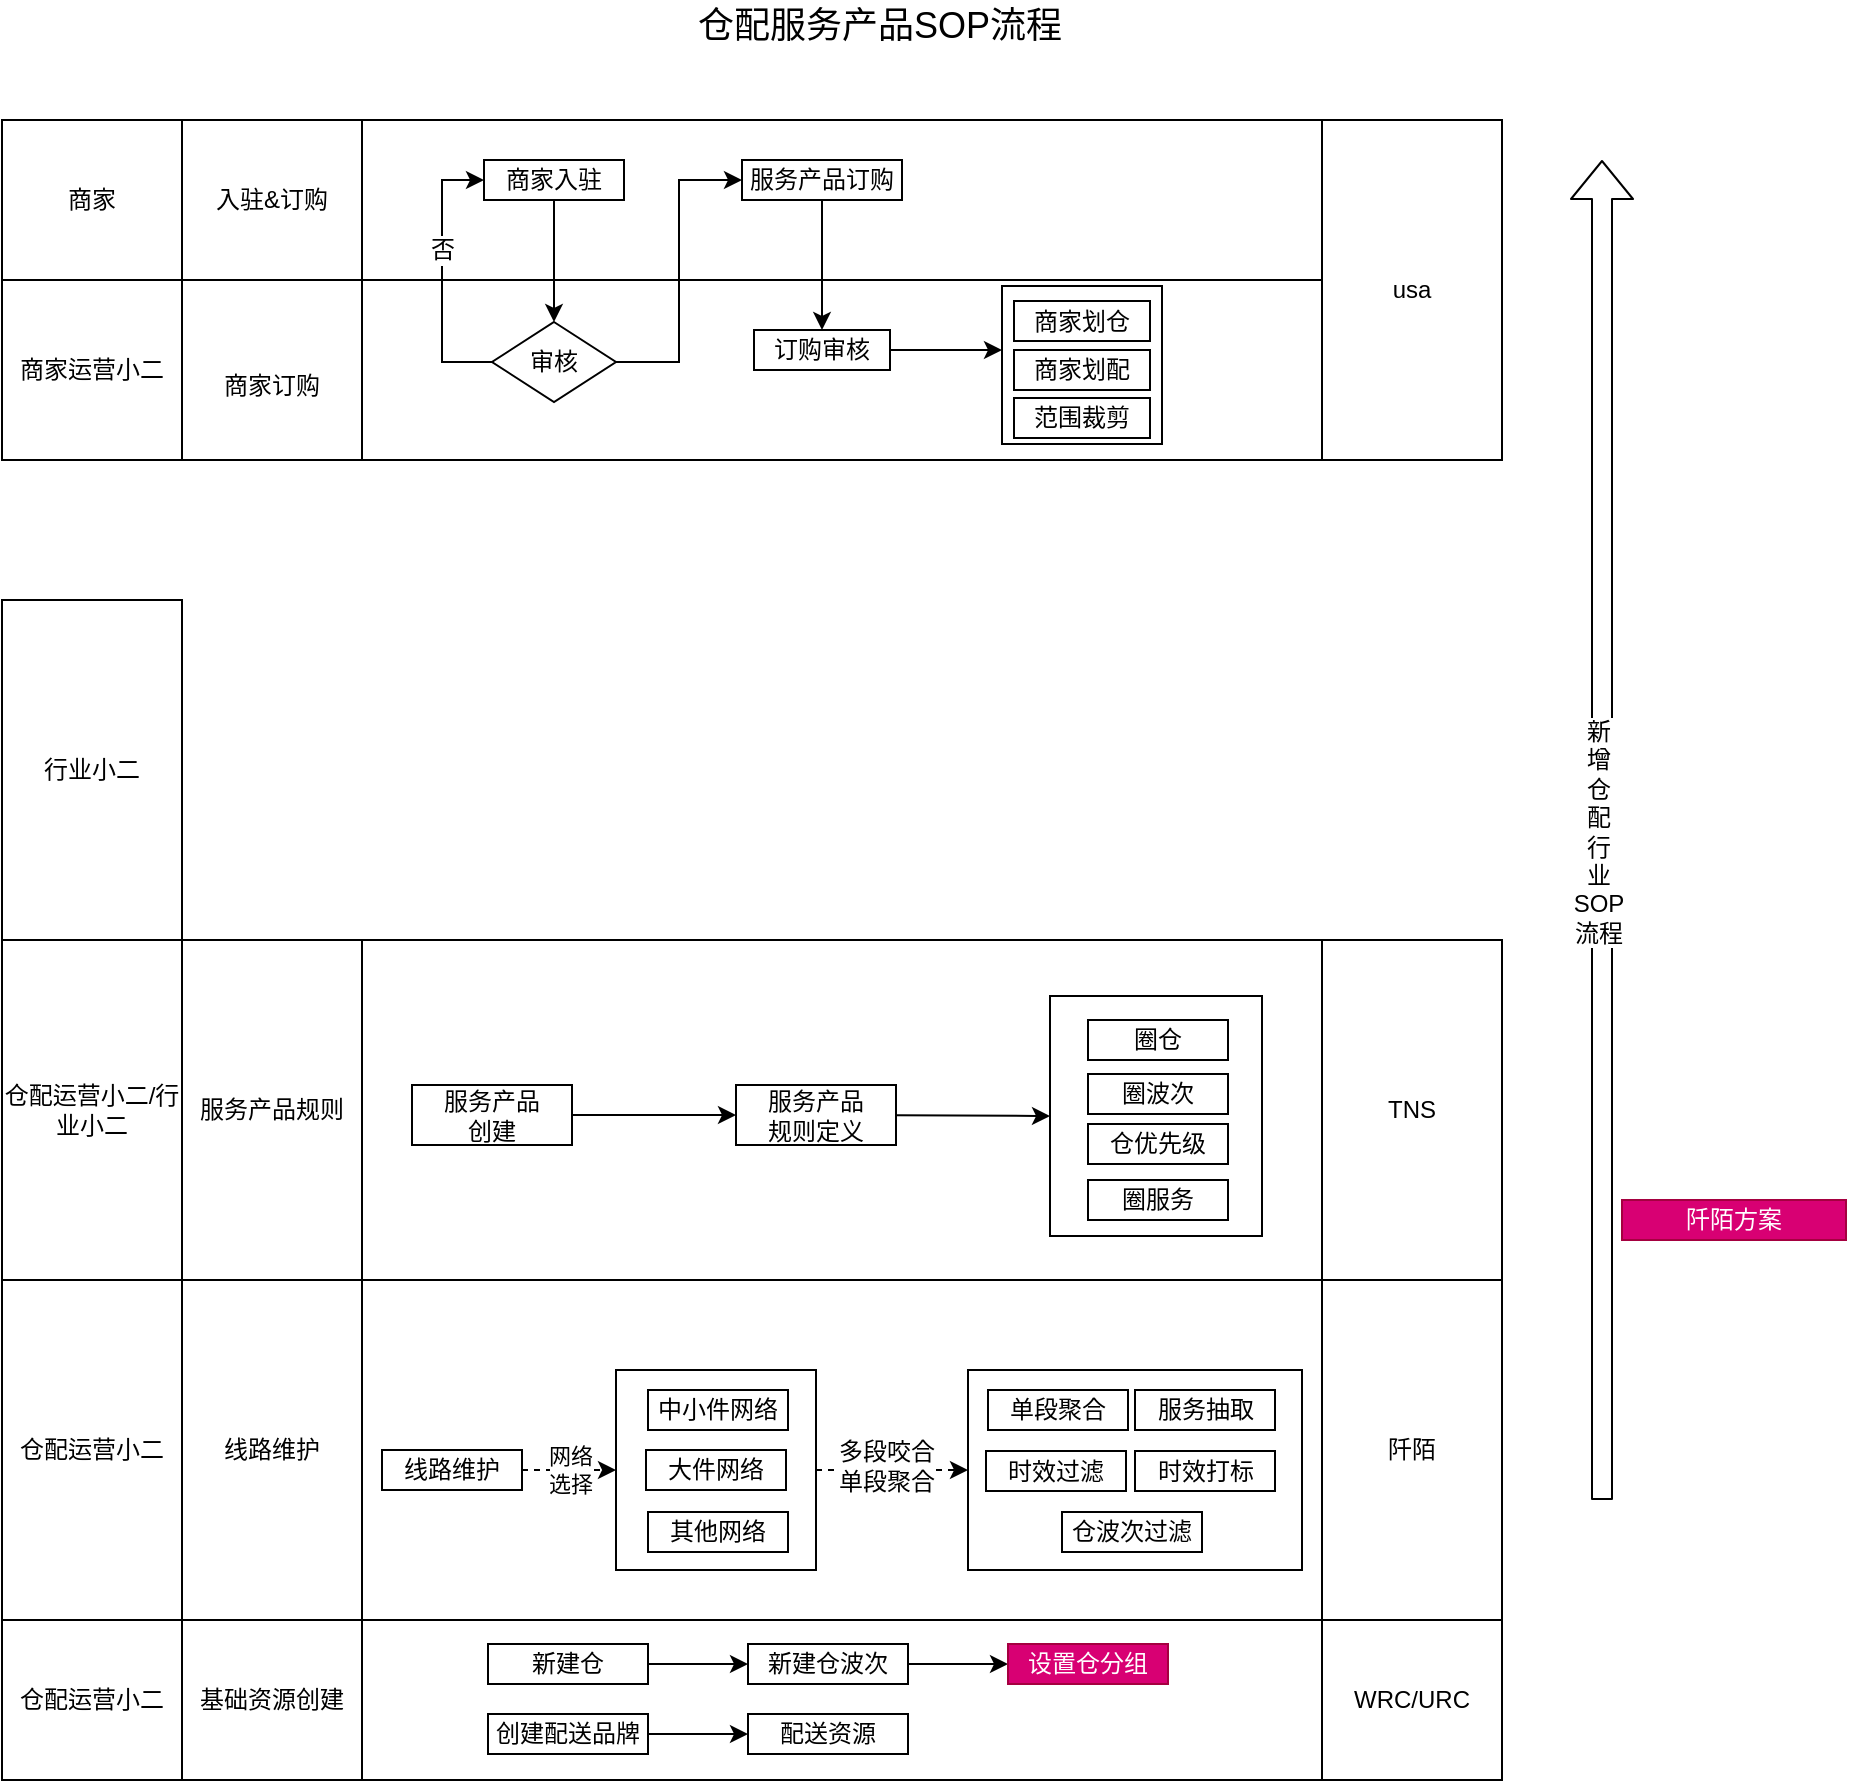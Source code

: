 <mxfile version="12.2.0" type="github" pages="1">
  <diagram id="IGneSwPGgaRRzDSN1f2Z" name="Page-1">
    <mxGraphModel dx="1773" dy="1711" grid="1" gridSize="10" guides="1" tooltips="1" connect="1" arrows="1" fold="1" page="1" pageScale="1" pageWidth="827" pageHeight="1169" math="0" shadow="0">
      <root>
        <mxCell id="0"/>
        <mxCell id="1" parent="0"/>
        <mxCell id="Wt0aWhjGFWQSCMT6oAi0-1" value="" style="rounded=0;whiteSpace=wrap;html=1;" vertex="1" parent="1">
          <mxGeometry x="120" y="-170" width="480" height="90" as="geometry"/>
        </mxCell>
        <mxCell id="Wt0aWhjGFWQSCMT6oAi0-2" value="" style="rounded=0;whiteSpace=wrap;html=1;" vertex="1" parent="1">
          <mxGeometry x="440" y="-167" width="80" height="79" as="geometry"/>
        </mxCell>
        <mxCell id="Wt0aWhjGFWQSCMT6oAi0-3" value="" style="rounded=0;whiteSpace=wrap;html=1;" vertex="1" parent="1">
          <mxGeometry x="120" y="330" width="480" height="170" as="geometry"/>
        </mxCell>
        <mxCell id="Wt0aWhjGFWQSCMT6oAi0-4" value="" style="rounded=0;whiteSpace=wrap;html=1;" vertex="1" parent="1">
          <mxGeometry x="247" y="375" width="100" height="100" as="geometry"/>
        </mxCell>
        <mxCell id="Wt0aWhjGFWQSCMT6oAi0-13" value="" style="rounded=0;whiteSpace=wrap;html=1;" vertex="1" parent="1">
          <mxGeometry x="120" y="500" width="480" height="80" as="geometry"/>
        </mxCell>
        <mxCell id="Wt0aWhjGFWQSCMT6oAi0-14" value="基础资源创建" style="rounded=0;whiteSpace=wrap;html=1;" vertex="1" parent="1">
          <mxGeometry x="30" y="500" width="90" height="80" as="geometry"/>
        </mxCell>
        <mxCell id="Wt0aWhjGFWQSCMT6oAi0-15" value="" style="edgeStyle=orthogonalEdgeStyle;rounded=0;orthogonalLoop=1;jettySize=auto;html=1;" edge="1" parent="1" source="Wt0aWhjGFWQSCMT6oAi0-16" target="Wt0aWhjGFWQSCMT6oAi0-18">
          <mxGeometry relative="1" as="geometry"/>
        </mxCell>
        <mxCell id="Wt0aWhjGFWQSCMT6oAi0-16" value="新建仓" style="rounded=0;whiteSpace=wrap;html=1;" vertex="1" parent="1">
          <mxGeometry x="183" y="512" width="80" height="20" as="geometry"/>
        </mxCell>
        <mxCell id="Wt0aWhjGFWQSCMT6oAi0-17" value="" style="edgeStyle=orthogonalEdgeStyle;rounded=0;orthogonalLoop=1;jettySize=auto;html=1;" edge="1" parent="1" source="Wt0aWhjGFWQSCMT6oAi0-18" target="Wt0aWhjGFWQSCMT6oAi0-19">
          <mxGeometry relative="1" as="geometry"/>
        </mxCell>
        <mxCell id="Wt0aWhjGFWQSCMT6oAi0-18" value="新建仓波次" style="rounded=0;whiteSpace=wrap;html=1;" vertex="1" parent="1">
          <mxGeometry x="313" y="512" width="80" height="20" as="geometry"/>
        </mxCell>
        <mxCell id="Wt0aWhjGFWQSCMT6oAi0-19" value="设置仓分组" style="rounded=0;whiteSpace=wrap;html=1;fillColor=#d80073;strokeColor=#A50040;fontColor=#ffffff;" vertex="1" parent="1">
          <mxGeometry x="443" y="512" width="80" height="20" as="geometry"/>
        </mxCell>
        <mxCell id="Wt0aWhjGFWQSCMT6oAi0-20" value="" style="edgeStyle=orthogonalEdgeStyle;rounded=0;orthogonalLoop=1;jettySize=auto;html=1;" edge="1" parent="1" source="Wt0aWhjGFWQSCMT6oAi0-21" target="Wt0aWhjGFWQSCMT6oAi0-22">
          <mxGeometry relative="1" as="geometry"/>
        </mxCell>
        <mxCell id="Wt0aWhjGFWQSCMT6oAi0-21" value="创建配送品牌" style="rounded=0;whiteSpace=wrap;html=1;" vertex="1" parent="1">
          <mxGeometry x="183" y="547" width="80" height="20" as="geometry"/>
        </mxCell>
        <mxCell id="Wt0aWhjGFWQSCMT6oAi0-22" value="配送资源" style="rounded=0;whiteSpace=wrap;html=1;" vertex="1" parent="1">
          <mxGeometry x="313" y="547" width="80" height="20" as="geometry"/>
        </mxCell>
        <mxCell id="Wt0aWhjGFWQSCMT6oAi0-23" value="WRC/URC" style="rounded=0;whiteSpace=wrap;html=1;" vertex="1" parent="1">
          <mxGeometry x="600" y="500" width="90" height="80" as="geometry"/>
        </mxCell>
        <mxCell id="Wt0aWhjGFWQSCMT6oAi0-30" value="" style="rounded=0;whiteSpace=wrap;html=1;" vertex="1" parent="1">
          <mxGeometry x="120" y="160" width="480" height="170" as="geometry"/>
        </mxCell>
        <mxCell id="Wt0aWhjGFWQSCMT6oAi0-31" value="服务产品规则" style="rounded=0;whiteSpace=wrap;html=1;" vertex="1" parent="1">
          <mxGeometry x="30" y="160" width="90" height="170" as="geometry"/>
        </mxCell>
        <mxCell id="Wt0aWhjGFWQSCMT6oAi0-32" value="服务产品&lt;br&gt;规则定义" style="rounded=0;whiteSpace=wrap;html=1;" vertex="1" parent="1">
          <mxGeometry x="307" y="232.5" width="80" height="30" as="geometry"/>
        </mxCell>
        <mxCell id="Wt0aWhjGFWQSCMT6oAi0-33" value="TNS" style="rounded=0;whiteSpace=wrap;html=1;" vertex="1" parent="1">
          <mxGeometry x="600" y="160" width="90" height="170" as="geometry"/>
        </mxCell>
        <mxCell id="Wt0aWhjGFWQSCMT6oAi0-34" value="" style="rounded=0;whiteSpace=wrap;html=1;" vertex="1" parent="1">
          <mxGeometry x="464" y="188" width="106" height="120" as="geometry"/>
        </mxCell>
        <mxCell id="Wt0aWhjGFWQSCMT6oAi0-37" value="圈仓" style="rounded=0;whiteSpace=wrap;html=1;" vertex="1" parent="1">
          <mxGeometry x="483" y="200" width="70" height="20" as="geometry"/>
        </mxCell>
        <mxCell id="Wt0aWhjGFWQSCMT6oAi0-38" value="圈服务" style="rounded=0;whiteSpace=wrap;html=1;" vertex="1" parent="1">
          <mxGeometry x="483" y="280" width="70" height="20" as="geometry"/>
        </mxCell>
        <mxCell id="Wt0aWhjGFWQSCMT6oAi0-39" value="仓优先级" style="rounded=0;whiteSpace=wrap;html=1;" vertex="1" parent="1">
          <mxGeometry x="483" y="252" width="70" height="20" as="geometry"/>
        </mxCell>
        <mxCell id="Wt0aWhjGFWQSCMT6oAi0-40" value="" style="endArrow=classic;html=1;entryX=0;entryY=0.5;entryDx=0;entryDy=0;" edge="1" parent="1" source="Wt0aWhjGFWQSCMT6oAi0-32" target="Wt0aWhjGFWQSCMT6oAi0-34">
          <mxGeometry width="50" height="50" relative="1" as="geometry">
            <mxPoint x="200" y="130" as="sourcePoint"/>
            <mxPoint x="290" y="190" as="targetPoint"/>
          </mxGeometry>
        </mxCell>
        <mxCell id="Wt0aWhjGFWQSCMT6oAi0-46" value="线路维护" style="rounded=0;whiteSpace=wrap;html=1;" vertex="1" parent="1">
          <mxGeometry x="30" y="330" width="90" height="170" as="geometry"/>
        </mxCell>
        <mxCell id="Wt0aWhjGFWQSCMT6oAi0-47" value="线路维护" style="rounded=0;whiteSpace=wrap;html=1;" vertex="1" parent="1">
          <mxGeometry x="130" y="415" width="70" height="20" as="geometry"/>
        </mxCell>
        <mxCell id="Wt0aWhjGFWQSCMT6oAi0-48" value="中小件网络" style="rounded=0;whiteSpace=wrap;html=1;" vertex="1" parent="1">
          <mxGeometry x="263" y="385" width="70" height="20" as="geometry"/>
        </mxCell>
        <mxCell id="Wt0aWhjGFWQSCMT6oAi0-49" value="其他网络" style="rounded=0;whiteSpace=wrap;html=1;" vertex="1" parent="1">
          <mxGeometry x="263" y="446" width="70" height="20" as="geometry"/>
        </mxCell>
        <mxCell id="Wt0aWhjGFWQSCMT6oAi0-50" value="网络&lt;br&gt;选择" style="endArrow=classic;html=1;dashed=1;entryX=0;entryY=0.5;entryDx=0;entryDy=0;exitX=1;exitY=0.5;exitDx=0;exitDy=0;" edge="1" parent="1" source="Wt0aWhjGFWQSCMT6oAi0-47" target="Wt0aWhjGFWQSCMT6oAi0-4">
          <mxGeometry width="50" height="50" relative="1" as="geometry">
            <mxPoint x="170" y="-43" as="sourcePoint"/>
            <mxPoint x="220" y="-93" as="targetPoint"/>
          </mxGeometry>
        </mxCell>
        <mxCell id="Wt0aWhjGFWQSCMT6oAi0-51" value="大件网络" style="rounded=0;whiteSpace=wrap;html=1;" vertex="1" parent="1">
          <mxGeometry x="262" y="415" width="70" height="20" as="geometry"/>
        </mxCell>
        <mxCell id="Wt0aWhjGFWQSCMT6oAi0-52" value="" style="rounded=0;whiteSpace=wrap;html=1;" vertex="1" parent="1">
          <mxGeometry x="423" y="375" width="167" height="100" as="geometry"/>
        </mxCell>
        <mxCell id="Wt0aWhjGFWQSCMT6oAi0-53" value="" style="endArrow=classic;html=1;dashed=1;entryX=0;entryY=0.5;entryDx=0;entryDy=0;exitX=1;exitY=0.5;exitDx=0;exitDy=0;" edge="1" parent="1" source="Wt0aWhjGFWQSCMT6oAi0-4" target="Wt0aWhjGFWQSCMT6oAi0-52">
          <mxGeometry width="50" height="50" relative="1" as="geometry">
            <mxPoint x="350" y="57" as="sourcePoint"/>
            <mxPoint x="400" y="7" as="targetPoint"/>
          </mxGeometry>
        </mxCell>
        <mxCell id="Wt0aWhjGFWQSCMT6oAi0-54" value="多段咬合&lt;br&gt;单段聚合" style="text;html=1;resizable=0;points=[];align=center;verticalAlign=middle;labelBackgroundColor=#ffffff;" vertex="1" connectable="0" parent="Wt0aWhjGFWQSCMT6oAi0-53">
          <mxGeometry x="-0.233" y="3" relative="1" as="geometry">
            <mxPoint x="6" y="0.5" as="offset"/>
          </mxGeometry>
        </mxCell>
        <mxCell id="Wt0aWhjGFWQSCMT6oAi0-56" value="时效过滤" style="rounded=0;whiteSpace=wrap;html=1;" vertex="1" parent="1">
          <mxGeometry x="432" y="415.5" width="70" height="20" as="geometry"/>
        </mxCell>
        <mxCell id="Wt0aWhjGFWQSCMT6oAi0-60" value="阡陌方案" style="rounded=0;whiteSpace=wrap;html=1;fillColor=#d80073;strokeColor=#A50040;fontColor=#ffffff;" vertex="1" parent="1">
          <mxGeometry x="750" y="290" width="112" height="20" as="geometry"/>
        </mxCell>
        <mxCell id="Wt0aWhjGFWQSCMT6oAi0-62" value="阡陌" style="rounded=0;whiteSpace=wrap;html=1;" vertex="1" parent="1">
          <mxGeometry x="600" y="330" width="90" height="170" as="geometry"/>
        </mxCell>
        <mxCell id="Wt0aWhjGFWQSCMT6oAi0-65" value="&lt;br&gt;商家订购" style="rounded=0;whiteSpace=wrap;html=1;" vertex="1" parent="1">
          <mxGeometry x="30" y="-170" width="90" height="90" as="geometry"/>
        </mxCell>
        <mxCell id="Wt0aWhjGFWQSCMT6oAi0-66" value="入驻&amp;amp;订购" style="rounded=0;whiteSpace=wrap;html=1;" vertex="1" parent="1">
          <mxGeometry x="30" y="-250" width="90" height="80" as="geometry"/>
        </mxCell>
        <mxCell id="Wt0aWhjGFWQSCMT6oAi0-67" value="" style="rounded=0;whiteSpace=wrap;html=1;" vertex="1" parent="1">
          <mxGeometry x="120" y="-250" width="480" height="80" as="geometry"/>
        </mxCell>
        <mxCell id="Wt0aWhjGFWQSCMT6oAi0-68" value="" style="edgeStyle=orthogonalEdgeStyle;rounded=0;orthogonalLoop=1;jettySize=auto;html=1;startArrow=none;startFill=0;" edge="1" parent="1" source="Wt0aWhjGFWQSCMT6oAi0-69" target="Wt0aWhjGFWQSCMT6oAi0-73">
          <mxGeometry relative="1" as="geometry"/>
        </mxCell>
        <mxCell id="Wt0aWhjGFWQSCMT6oAi0-69" value="商家入驻" style="rounded=0;whiteSpace=wrap;html=1;" vertex="1" parent="1">
          <mxGeometry x="181" y="-230" width="70" height="20" as="geometry"/>
        </mxCell>
        <mxCell id="Wt0aWhjGFWQSCMT6oAi0-70" value="" style="edgeStyle=orthogonalEdgeStyle;rounded=0;orthogonalLoop=1;jettySize=auto;html=1;startArrow=none;startFill=0;entryX=0;entryY=0.5;entryDx=0;entryDy=0;exitX=0;exitY=0.5;exitDx=0;exitDy=0;" edge="1" parent="1" source="Wt0aWhjGFWQSCMT6oAi0-73" target="Wt0aWhjGFWQSCMT6oAi0-69">
          <mxGeometry relative="1" as="geometry">
            <Array as="points">
              <mxPoint x="160" y="-129"/>
              <mxPoint x="160" y="-220"/>
            </Array>
          </mxGeometry>
        </mxCell>
        <mxCell id="Wt0aWhjGFWQSCMT6oAi0-71" value="否" style="text;html=1;resizable=0;points=[];align=center;verticalAlign=middle;labelBackgroundColor=#ffffff;" vertex="1" connectable="0" parent="Wt0aWhjGFWQSCMT6oAi0-70">
          <mxGeometry x="0.182" relative="1" as="geometry">
            <mxPoint as="offset"/>
          </mxGeometry>
        </mxCell>
        <mxCell id="Wt0aWhjGFWQSCMT6oAi0-72" style="edgeStyle=orthogonalEdgeStyle;rounded=0;orthogonalLoop=1;jettySize=auto;html=1;entryX=0;entryY=0.5;entryDx=0;entryDy=0;startArrow=none;startFill=0;" edge="1" parent="1" source="Wt0aWhjGFWQSCMT6oAi0-73" target="Wt0aWhjGFWQSCMT6oAi0-75">
          <mxGeometry relative="1" as="geometry"/>
        </mxCell>
        <mxCell id="Wt0aWhjGFWQSCMT6oAi0-73" value="审核" style="rhombus;whiteSpace=wrap;html=1;" vertex="1" parent="1">
          <mxGeometry x="185" y="-149" width="62" height="40" as="geometry"/>
        </mxCell>
        <mxCell id="Wt0aWhjGFWQSCMT6oAi0-74" value="" style="edgeStyle=orthogonalEdgeStyle;rounded=0;orthogonalLoop=1;jettySize=auto;html=1;startArrow=none;startFill=0;" edge="1" parent="1" source="Wt0aWhjGFWQSCMT6oAi0-75" target="Wt0aWhjGFWQSCMT6oAi0-77">
          <mxGeometry relative="1" as="geometry"/>
        </mxCell>
        <mxCell id="Wt0aWhjGFWQSCMT6oAi0-75" value="服务产品订购" style="rounded=0;whiteSpace=wrap;html=1;" vertex="1" parent="1">
          <mxGeometry x="310" y="-230" width="80" height="20" as="geometry"/>
        </mxCell>
        <mxCell id="Wt0aWhjGFWQSCMT6oAi0-76" value="" style="edgeStyle=orthogonalEdgeStyle;rounded=0;orthogonalLoop=1;jettySize=auto;html=1;startArrow=none;startFill=0;entryX=0;entryY=0.405;entryDx=0;entryDy=0;entryPerimeter=0;" edge="1" parent="1" source="Wt0aWhjGFWQSCMT6oAi0-77" target="Wt0aWhjGFWQSCMT6oAi0-2">
          <mxGeometry relative="1" as="geometry"/>
        </mxCell>
        <mxCell id="Wt0aWhjGFWQSCMT6oAi0-77" value="订购审核" style="rounded=0;whiteSpace=wrap;html=1;" vertex="1" parent="1">
          <mxGeometry x="316" y="-145" width="68" height="20" as="geometry"/>
        </mxCell>
        <mxCell id="Wt0aWhjGFWQSCMT6oAi0-78" value="商家划仓" style="rounded=0;whiteSpace=wrap;html=1;" vertex="1" parent="1">
          <mxGeometry x="446" y="-159.5" width="68" height="20" as="geometry"/>
        </mxCell>
        <mxCell id="Wt0aWhjGFWQSCMT6oAi0-79" value="商家划配" style="rounded=0;whiteSpace=wrap;html=1;" vertex="1" parent="1">
          <mxGeometry x="446" y="-135" width="68" height="20" as="geometry"/>
        </mxCell>
        <mxCell id="Wt0aWhjGFWQSCMT6oAi0-80" value="范围裁剪" style="rounded=0;whiteSpace=wrap;html=1;" vertex="1" parent="1">
          <mxGeometry x="446" y="-111" width="68" height="20" as="geometry"/>
        </mxCell>
        <mxCell id="Wt0aWhjGFWQSCMT6oAi0-81" value="usa" style="rounded=0;whiteSpace=wrap;html=1;" vertex="1" parent="1">
          <mxGeometry x="600" y="-250" width="90" height="170" as="geometry"/>
        </mxCell>
        <mxCell id="Wt0aWhjGFWQSCMT6oAi0-84" value="" style="shape=flexArrow;endArrow=classic;html=1;" edge="1" parent="1">
          <mxGeometry width="50" height="50" relative="1" as="geometry">
            <mxPoint x="740" y="440" as="sourcePoint"/>
            <mxPoint x="740" y="-230" as="targetPoint"/>
          </mxGeometry>
        </mxCell>
        <mxCell id="Wt0aWhjGFWQSCMT6oAi0-85" value="新&lt;br&gt;增&lt;br&gt;仓&lt;br&gt;配&lt;br&gt;行&lt;br&gt;业&lt;br&gt;SOP&lt;br&gt;流程" style="text;html=1;resizable=0;points=[];align=center;verticalAlign=middle;labelBackgroundColor=#ffffff;" vertex="1" connectable="0" parent="Wt0aWhjGFWQSCMT6oAi0-84">
          <mxGeometry x="-0.003" y="2" relative="1" as="geometry">
            <mxPoint as="offset"/>
          </mxGeometry>
        </mxCell>
        <mxCell id="Wt0aWhjGFWQSCMT6oAi0-88" value="&lt;font style=&quot;font-size: 18px&quot;&gt;仓配服务产品SOP流程&lt;/font&gt;" style="text;html=1;resizable=0;points=[];autosize=1;align=left;verticalAlign=top;spacingTop=-4;" vertex="1" parent="1">
          <mxGeometry x="286" y="-310" width="200" height="20" as="geometry"/>
        </mxCell>
        <mxCell id="Wt0aWhjGFWQSCMT6oAi0-89" value="商家" style="rounded=0;whiteSpace=wrap;html=1;" vertex="1" parent="1">
          <mxGeometry x="-60" y="-250" width="90" height="80" as="geometry"/>
        </mxCell>
        <mxCell id="Wt0aWhjGFWQSCMT6oAi0-90" value="商家运营小二&lt;br&gt;" style="rounded=0;whiteSpace=wrap;html=1;" vertex="1" parent="1">
          <mxGeometry x="-60" y="-170" width="90" height="90" as="geometry"/>
        </mxCell>
        <mxCell id="Wt0aWhjGFWQSCMT6oAi0-91" value="仓配运营小二" style="rounded=0;whiteSpace=wrap;html=1;" vertex="1" parent="1">
          <mxGeometry x="-60" y="330" width="90" height="170" as="geometry"/>
        </mxCell>
        <mxCell id="Wt0aWhjGFWQSCMT6oAi0-92" value="仓配运营小二/行业小二" style="rounded=0;whiteSpace=wrap;html=1;" vertex="1" parent="1">
          <mxGeometry x="-60" y="160" width="90" height="170" as="geometry"/>
        </mxCell>
        <mxCell id="Wt0aWhjGFWQSCMT6oAi0-94" value="仓配运营小二" style="rounded=0;whiteSpace=wrap;html=1;" vertex="1" parent="1">
          <mxGeometry x="-60" y="500" width="90" height="80" as="geometry"/>
        </mxCell>
        <mxCell id="Wt0aWhjGFWQSCMT6oAi0-55" value="单段聚合" style="rounded=0;whiteSpace=wrap;html=1;" vertex="1" parent="1">
          <mxGeometry x="433" y="385" width="70" height="20" as="geometry"/>
        </mxCell>
        <mxCell id="Wt0aWhjGFWQSCMT6oAi0-57" value="仓波次过滤" style="rounded=0;whiteSpace=wrap;html=1;" vertex="1" parent="1">
          <mxGeometry x="470" y="446" width="70" height="20" as="geometry"/>
        </mxCell>
        <mxCell id="Wt0aWhjGFWQSCMT6oAi0-102" value="服务抽取" style="rounded=0;whiteSpace=wrap;html=1;" vertex="1" parent="1">
          <mxGeometry x="506.5" y="385" width="70" height="20" as="geometry"/>
        </mxCell>
        <mxCell id="Wt0aWhjGFWQSCMT6oAi0-103" value="时效打标" style="rounded=0;whiteSpace=wrap;html=1;" vertex="1" parent="1">
          <mxGeometry x="506.5" y="415.5" width="70" height="20" as="geometry"/>
        </mxCell>
        <mxCell id="Wt0aWhjGFWQSCMT6oAi0-105" value="圈波次" style="rounded=0;whiteSpace=wrap;html=1;" vertex="1" parent="1">
          <mxGeometry x="483" y="227" width="70" height="20" as="geometry"/>
        </mxCell>
        <mxCell id="Wt0aWhjGFWQSCMT6oAi0-109" value="" style="edgeStyle=orthogonalEdgeStyle;rounded=0;orthogonalLoop=1;jettySize=auto;html=1;entryX=0;entryY=0.5;entryDx=0;entryDy=0;" edge="1" parent="1" source="Wt0aWhjGFWQSCMT6oAi0-107" target="Wt0aWhjGFWQSCMT6oAi0-32">
          <mxGeometry relative="1" as="geometry">
            <mxPoint x="300" y="248" as="targetPoint"/>
          </mxGeometry>
        </mxCell>
        <mxCell id="Wt0aWhjGFWQSCMT6oAi0-107" value="服务产品&lt;br&gt;创建" style="rounded=0;whiteSpace=wrap;html=1;" vertex="1" parent="1">
          <mxGeometry x="145" y="232.5" width="80" height="30" as="geometry"/>
        </mxCell>
        <mxCell id="Wt0aWhjGFWQSCMT6oAi0-111" value="行业小二" style="rounded=0;whiteSpace=wrap;html=1;" vertex="1" parent="1">
          <mxGeometry x="-60" y="-10" width="90" height="170" as="geometry"/>
        </mxCell>
      </root>
    </mxGraphModel>
  </diagram>
</mxfile>
